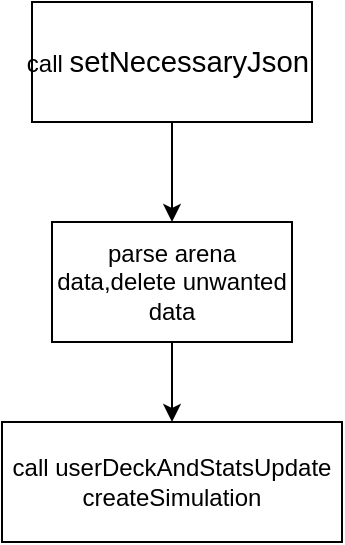 <mxfile version="17.4.0" type="github">
  <diagram id="s0bmbU-EPS6jmhddB0Xf" name="Page-1">
    <mxGraphModel dx="1038" dy="579" grid="1" gridSize="10" guides="1" tooltips="1" connect="1" arrows="1" fold="1" page="1" pageScale="1" pageWidth="850" pageHeight="1100" math="0" shadow="0">
      <root>
        <mxCell id="0" />
        <mxCell id="1" parent="0" />
        <mxCell id="7b6jpE9rd5g6c3AGyqWa-3" value="" style="edgeStyle=orthogonalEdgeStyle;rounded=0;orthogonalLoop=1;jettySize=auto;html=1;" edge="1" parent="1" source="7b6jpE9rd5g6c3AGyqWa-1" target="7b6jpE9rd5g6c3AGyqWa-2">
          <mxGeometry relative="1" as="geometry" />
        </mxCell>
        <mxCell id="7b6jpE9rd5g6c3AGyqWa-1" value="call&amp;nbsp;&lt;span lang=&quot;EN-US&quot; style=&quot;font-size: 11.0pt ; font-family: &amp;#34;calibri&amp;#34; , sans-serif&quot;&gt;setNecessaryJson&amp;nbsp;&lt;/span&gt;" style="rounded=0;whiteSpace=wrap;html=1;" vertex="1" parent="1">
          <mxGeometry x="300" y="140" width="140" height="60" as="geometry" />
        </mxCell>
        <mxCell id="7b6jpE9rd5g6c3AGyqWa-5" value="" style="edgeStyle=orthogonalEdgeStyle;rounded=0;orthogonalLoop=1;jettySize=auto;html=1;" edge="1" parent="1" source="7b6jpE9rd5g6c3AGyqWa-2" target="7b6jpE9rd5g6c3AGyqWa-4">
          <mxGeometry relative="1" as="geometry" />
        </mxCell>
        <mxCell id="7b6jpE9rd5g6c3AGyqWa-2" value="parse arena data,delete unwanted data" style="rounded=0;whiteSpace=wrap;html=1;" vertex="1" parent="1">
          <mxGeometry x="310" y="250" width="120" height="60" as="geometry" />
        </mxCell>
        <mxCell id="7b6jpE9rd5g6c3AGyqWa-4" value="call&amp;nbsp;userDeckAndStatsUpdate&lt;br&gt;createSimulation" style="rounded=0;whiteSpace=wrap;html=1;" vertex="1" parent="1">
          <mxGeometry x="285" y="350" width="170" height="60" as="geometry" />
        </mxCell>
      </root>
    </mxGraphModel>
  </diagram>
</mxfile>
